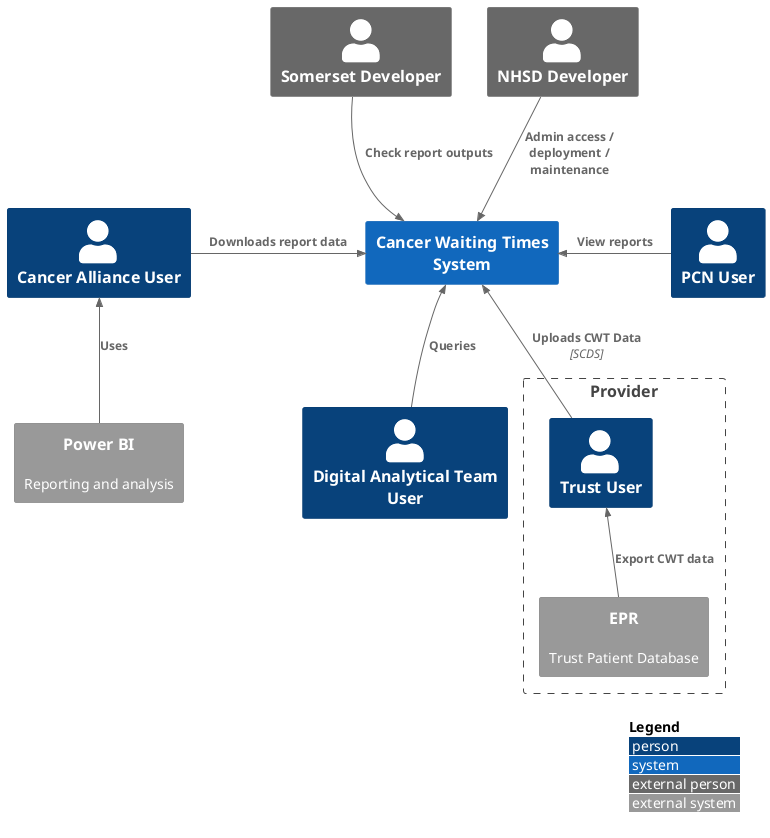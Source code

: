 @startuml C4_Elements
!include <C4/C4_Context>

Person(cau, "Cancer Alliance User", "")
Person(dau, "Digital Analytical Team User", "")
Person(pcu, "PCN User", "")
Person_Ext(sdv, "Somerset Developer", "")
Person_Ext(ndv, "NHSD Developer", "")

System(cwt, "Cancer Waiting Times System", "")
System_Ext(pbi, "Power BI", "Reporting and analysis")

Boundary("trust", "Provider", "") {
  Person(tu, "Trust User", "")
  System_Ext(tdb, "EPR", "Trust Patient Database")
}

Rel_R(cau, cwt, "Downloads report data", "")
Rel_L(pcu, cwt, "View reports", "")
Rel_U(tu, cwt, "Uploads CWT Data", "SCDS")
Rel_U(dau, cwt, "Queries", "")
Rel_U(pbi, cau, "Uses", "")

Rel(ndv, cwt, "Admin access / deployment / maintenance")
Rel(sdv, cwt, "Check report outputs")

Rel_U(tdb, tu, "Export CWT data")

LAYOUT_WITH_LEGEND()
@enduml